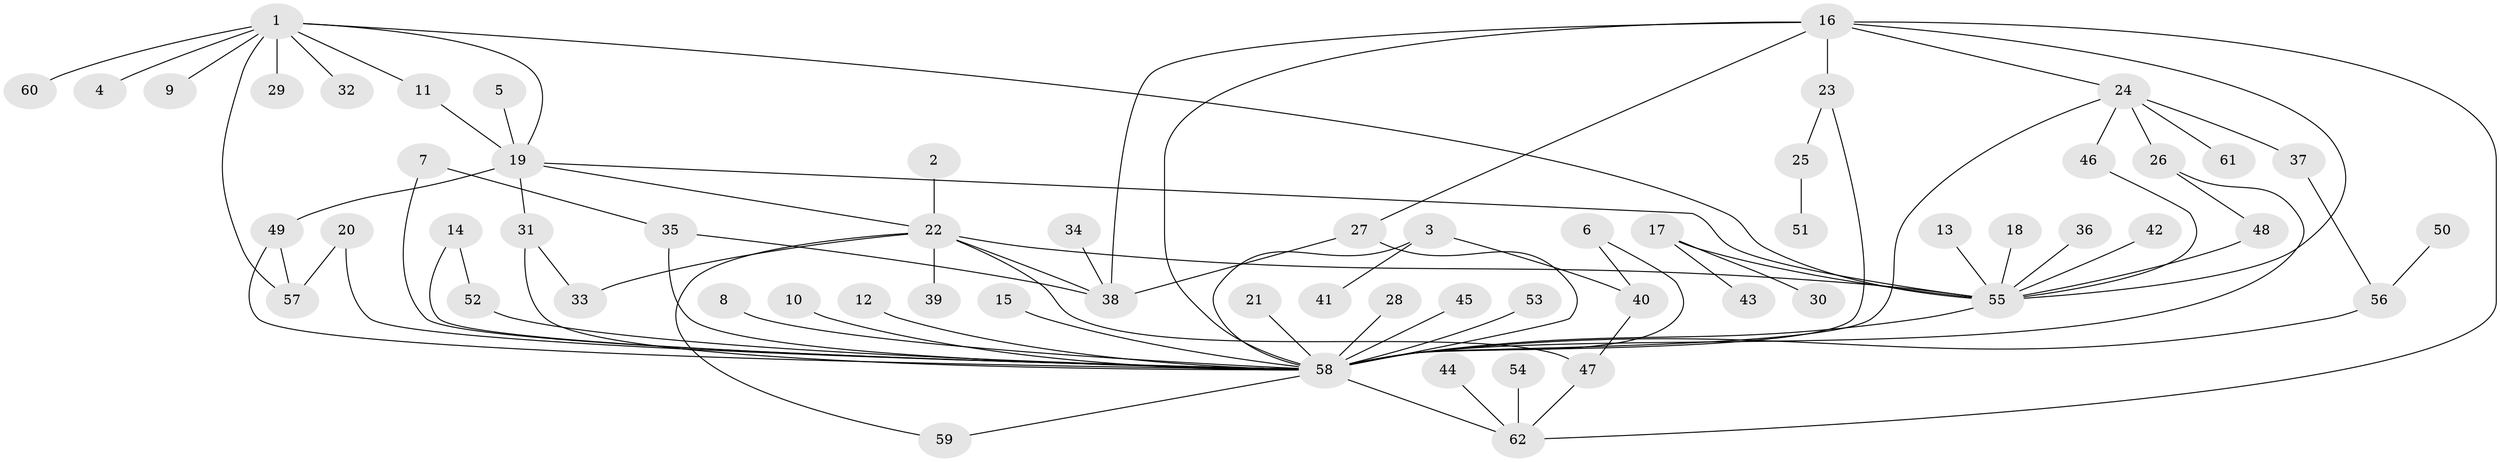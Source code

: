 // original degree distribution, {9: 0.00980392156862745, 16: 0.00980392156862745, 10: 0.0196078431372549, 37: 0.00980392156862745, 1: 0.4411764705882353, 4: 0.0784313725490196, 7: 0.0196078431372549, 3: 0.12745098039215685, 2: 0.2647058823529412, 5: 0.0196078431372549}
// Generated by graph-tools (version 1.1) at 2025/36/03/04/25 23:36:43]
// undirected, 62 vertices, 87 edges
graph export_dot {
  node [color=gray90,style=filled];
  1;
  2;
  3;
  4;
  5;
  6;
  7;
  8;
  9;
  10;
  11;
  12;
  13;
  14;
  15;
  16;
  17;
  18;
  19;
  20;
  21;
  22;
  23;
  24;
  25;
  26;
  27;
  28;
  29;
  30;
  31;
  32;
  33;
  34;
  35;
  36;
  37;
  38;
  39;
  40;
  41;
  42;
  43;
  44;
  45;
  46;
  47;
  48;
  49;
  50;
  51;
  52;
  53;
  54;
  55;
  56;
  57;
  58;
  59;
  60;
  61;
  62;
  1 -- 4 [weight=1.0];
  1 -- 9 [weight=1.0];
  1 -- 11 [weight=1.0];
  1 -- 19 [weight=1.0];
  1 -- 29 [weight=1.0];
  1 -- 32 [weight=1.0];
  1 -- 55 [weight=1.0];
  1 -- 57 [weight=1.0];
  1 -- 60 [weight=1.0];
  2 -- 22 [weight=1.0];
  3 -- 40 [weight=1.0];
  3 -- 41 [weight=1.0];
  3 -- 58 [weight=1.0];
  5 -- 19 [weight=2.0];
  6 -- 40 [weight=1.0];
  6 -- 58 [weight=1.0];
  7 -- 35 [weight=1.0];
  7 -- 58 [weight=1.0];
  8 -- 58 [weight=1.0];
  10 -- 58 [weight=1.0];
  11 -- 19 [weight=1.0];
  12 -- 58 [weight=1.0];
  13 -- 55 [weight=1.0];
  14 -- 52 [weight=1.0];
  14 -- 58 [weight=1.0];
  15 -- 58 [weight=1.0];
  16 -- 23 [weight=1.0];
  16 -- 24 [weight=1.0];
  16 -- 27 [weight=1.0];
  16 -- 38 [weight=1.0];
  16 -- 55 [weight=1.0];
  16 -- 58 [weight=1.0];
  16 -- 62 [weight=1.0];
  17 -- 30 [weight=1.0];
  17 -- 43 [weight=1.0];
  17 -- 55 [weight=1.0];
  18 -- 55 [weight=1.0];
  19 -- 22 [weight=1.0];
  19 -- 31 [weight=1.0];
  19 -- 49 [weight=1.0];
  19 -- 55 [weight=1.0];
  20 -- 57 [weight=1.0];
  20 -- 58 [weight=1.0];
  21 -- 58 [weight=1.0];
  22 -- 33 [weight=1.0];
  22 -- 38 [weight=1.0];
  22 -- 39 [weight=1.0];
  22 -- 47 [weight=1.0];
  22 -- 55 [weight=1.0];
  22 -- 59 [weight=1.0];
  23 -- 25 [weight=1.0];
  23 -- 58 [weight=1.0];
  24 -- 26 [weight=1.0];
  24 -- 37 [weight=1.0];
  24 -- 46 [weight=1.0];
  24 -- 58 [weight=1.0];
  24 -- 61 [weight=1.0];
  25 -- 51 [weight=1.0];
  26 -- 48 [weight=1.0];
  26 -- 58 [weight=2.0];
  27 -- 38 [weight=1.0];
  27 -- 58 [weight=1.0];
  28 -- 58 [weight=1.0];
  31 -- 33 [weight=1.0];
  31 -- 58 [weight=1.0];
  34 -- 38 [weight=1.0];
  35 -- 38 [weight=1.0];
  35 -- 58 [weight=1.0];
  36 -- 55 [weight=1.0];
  37 -- 56 [weight=1.0];
  40 -- 47 [weight=1.0];
  42 -- 55 [weight=1.0];
  44 -- 62 [weight=1.0];
  45 -- 58 [weight=3.0];
  46 -- 55 [weight=1.0];
  47 -- 62 [weight=1.0];
  48 -- 55 [weight=1.0];
  49 -- 57 [weight=1.0];
  49 -- 58 [weight=1.0];
  50 -- 56 [weight=1.0];
  52 -- 58 [weight=1.0];
  53 -- 58 [weight=1.0];
  54 -- 62 [weight=1.0];
  55 -- 58 [weight=1.0];
  56 -- 58 [weight=2.0];
  58 -- 59 [weight=1.0];
  58 -- 62 [weight=1.0];
}
